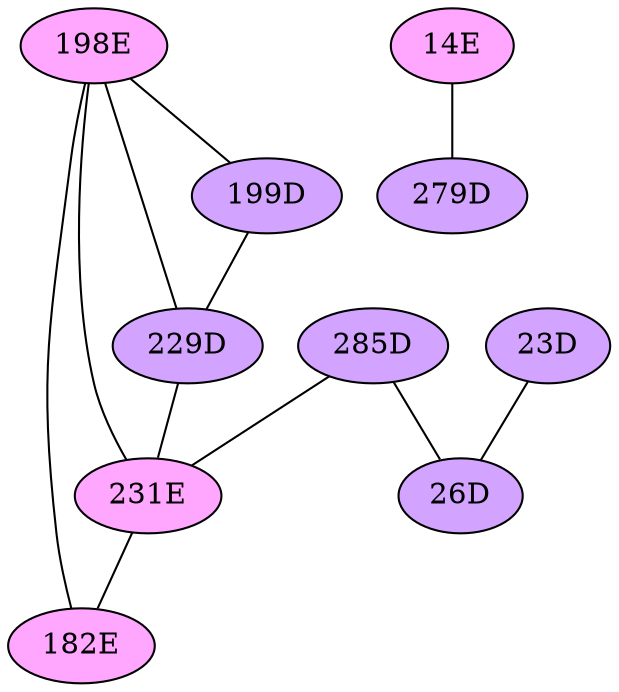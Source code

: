 // The Round Table
graph {
	"198E" [fillcolor="#FFA6FF" style=radial]
	"229D" [fillcolor="#D3A4FF" style=radial]
	"198E" -- "229D" [penwidth=1]
	"198E" [fillcolor="#FFA6FF" style=radial]
	"199D" [fillcolor="#D3A4FF" style=radial]
	"198E" -- "199D" [penwidth=1]
	"198E" [fillcolor="#FFA6FF" style=radial]
	"182E" [fillcolor="#FFA6FF" style=radial]
	"198E" -- "182E" [penwidth=1]
	"198E" [fillcolor="#FFA6FF" style=radial]
	"231E" [fillcolor="#FFA6FF" style=radial]
	"198E" -- "231E" [penwidth=1]
	"285D" [fillcolor="#D3A4FF" style=radial]
	"231E" [fillcolor="#FFA6FF" style=radial]
	"285D" -- "231E" [penwidth=1]
	"285D" [fillcolor="#D3A4FF" style=radial]
	"26D" [fillcolor="#D3A4FF" style=radial]
	"285D" -- "26D" [penwidth=1]
	"23D" [fillcolor="#D3A4FF" style=radial]
	"26D" [fillcolor="#D3A4FF" style=radial]
	"23D" -- "26D" [penwidth=1]
	"199D" [fillcolor="#D3A4FF" style=radial]
	"229D" [fillcolor="#D3A4FF" style=radial]
	"199D" -- "229D" [penwidth=1]
	"229D" [fillcolor="#D3A4FF" style=radial]
	"231E" [fillcolor="#FFA6FF" style=radial]
	"229D" -- "231E" [penwidth=1]
	"231E" [fillcolor="#FFA6FF" style=radial]
	"182E" [fillcolor="#FFA6FF" style=radial]
	"231E" -- "182E" [penwidth=1]
	"14E" [fillcolor="#FFA6FF" style=radial]
	"279D" [fillcolor="#D3A4FF" style=radial]
	"14E" -- "279D" [penwidth=1]
}
